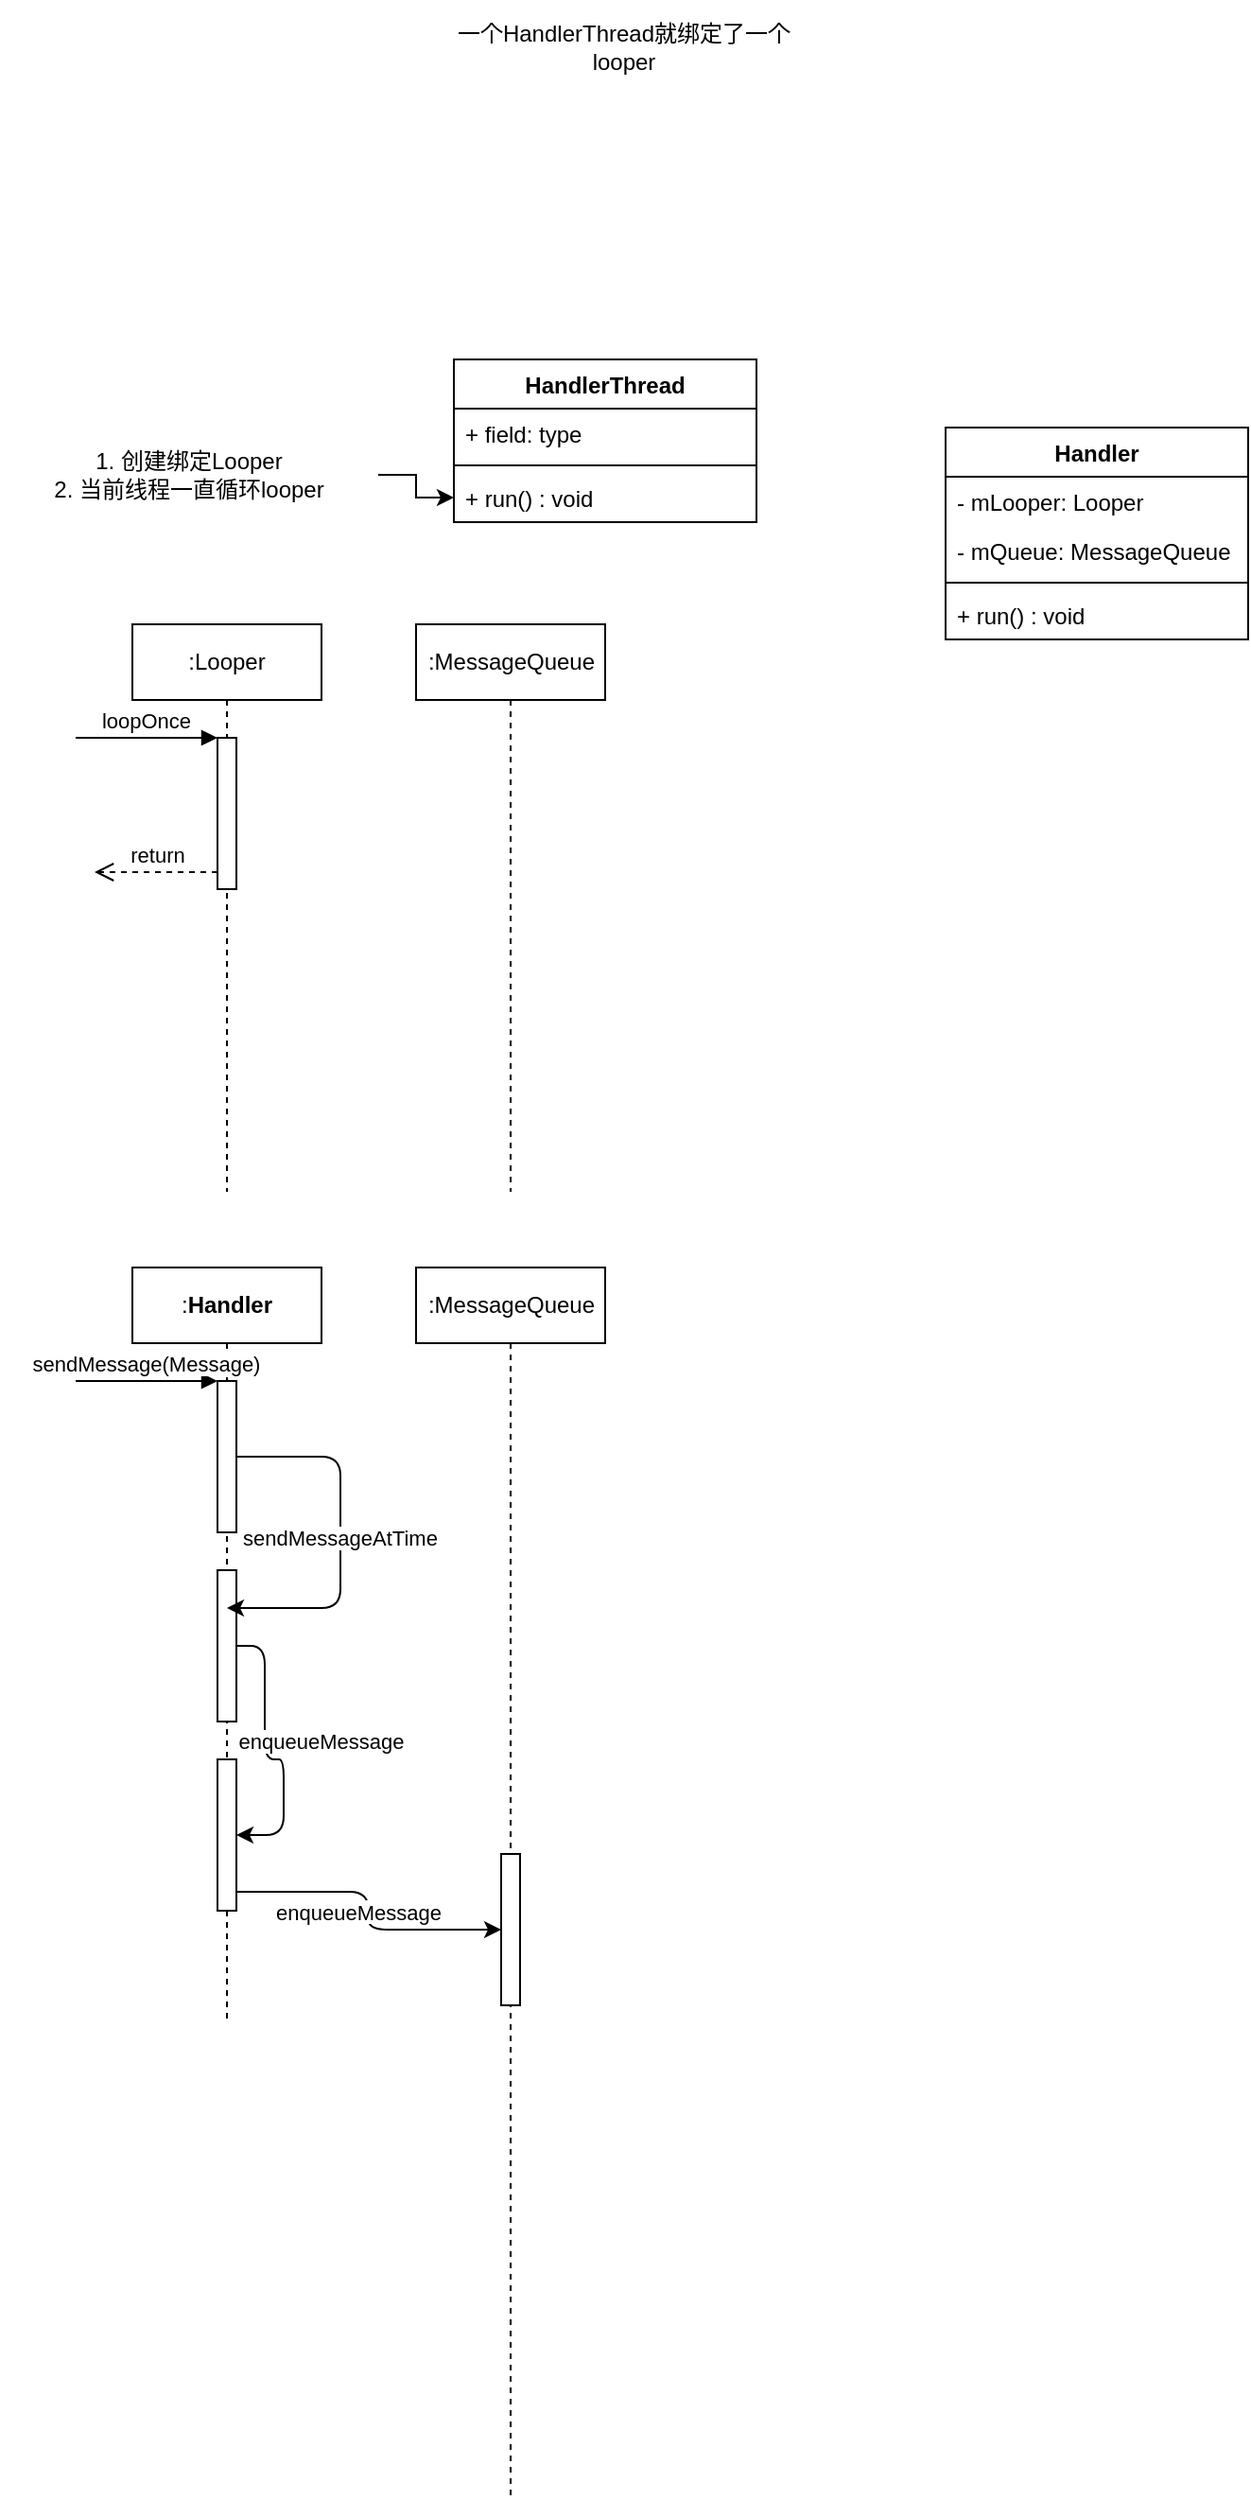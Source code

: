 <mxfile version="19.0.1" type="github">
  <diagram id="2qspyzf-ruP9NshNnaJj" name="Page-1">
    <mxGraphModel dx="2012" dy="616" grid="1" gridSize="10" guides="1" tooltips="1" connect="1" arrows="1" fold="1" page="1" pageScale="1" pageWidth="827" pageHeight="1169" math="0" shadow="0">
      <root>
        <mxCell id="0" />
        <mxCell id="1" parent="0" />
        <mxCell id="J98nXzrh9_PEmeKPfJ4L-1" value="HandlerThread" style="swimlane;fontStyle=1;align=center;verticalAlign=top;childLayout=stackLayout;horizontal=1;startSize=26;horizontalStack=0;resizeParent=1;resizeParentMax=0;resizeLast=0;collapsible=1;marginBottom=0;" vertex="1" parent="1">
          <mxGeometry x="150" y="240" width="160" height="86" as="geometry" />
        </mxCell>
        <mxCell id="J98nXzrh9_PEmeKPfJ4L-2" value="+ field: type" style="text;strokeColor=none;fillColor=none;align=left;verticalAlign=top;spacingLeft=4;spacingRight=4;overflow=hidden;rotatable=0;points=[[0,0.5],[1,0.5]];portConstraint=eastwest;" vertex="1" parent="J98nXzrh9_PEmeKPfJ4L-1">
          <mxGeometry y="26" width="160" height="26" as="geometry" />
        </mxCell>
        <mxCell id="J98nXzrh9_PEmeKPfJ4L-3" value="" style="line;strokeWidth=1;fillColor=none;align=left;verticalAlign=middle;spacingTop=-1;spacingLeft=3;spacingRight=3;rotatable=0;labelPosition=right;points=[];portConstraint=eastwest;" vertex="1" parent="J98nXzrh9_PEmeKPfJ4L-1">
          <mxGeometry y="52" width="160" height="8" as="geometry" />
        </mxCell>
        <mxCell id="J98nXzrh9_PEmeKPfJ4L-4" value="+ run() : void&#xa;" style="text;strokeColor=none;fillColor=none;align=left;verticalAlign=top;spacingLeft=4;spacingRight=4;overflow=hidden;rotatable=0;points=[[0,0.5],[1,0.5]];portConstraint=eastwest;" vertex="1" parent="J98nXzrh9_PEmeKPfJ4L-1">
          <mxGeometry y="60" width="160" height="26" as="geometry" />
        </mxCell>
        <mxCell id="J98nXzrh9_PEmeKPfJ4L-5" value="一个HandlerThread就绑定了一个looper" style="text;html=1;strokeColor=none;fillColor=none;align=center;verticalAlign=middle;whiteSpace=wrap;rounded=0;" vertex="1" parent="1">
          <mxGeometry x="140" y="50" width="200" height="50" as="geometry" />
        </mxCell>
        <mxCell id="J98nXzrh9_PEmeKPfJ4L-7" style="edgeStyle=orthogonalEdgeStyle;rounded=0;orthogonalLoop=1;jettySize=auto;html=1;" edge="1" parent="1" source="J98nXzrh9_PEmeKPfJ4L-6" target="J98nXzrh9_PEmeKPfJ4L-4">
          <mxGeometry relative="1" as="geometry" />
        </mxCell>
        <mxCell id="J98nXzrh9_PEmeKPfJ4L-6" value="1. 创建绑定Looper&lt;br&gt;2. 当前线程一直循环looper" style="text;html=1;strokeColor=none;fillColor=none;align=center;verticalAlign=middle;whiteSpace=wrap;rounded=0;" vertex="1" parent="1">
          <mxGeometry x="-90" y="276" width="200" height="50" as="geometry" />
        </mxCell>
        <mxCell id="J98nXzrh9_PEmeKPfJ4L-8" value=":Looper" style="shape=umlLifeline;perimeter=lifelinePerimeter;whiteSpace=wrap;html=1;container=1;collapsible=0;recursiveResize=0;outlineConnect=0;" vertex="1" parent="1">
          <mxGeometry x="-20" y="380" width="100" height="300" as="geometry" />
        </mxCell>
        <mxCell id="J98nXzrh9_PEmeKPfJ4L-19" value="" style="html=1;points=[];perimeter=orthogonalPerimeter;" vertex="1" parent="J98nXzrh9_PEmeKPfJ4L-8">
          <mxGeometry x="45" y="60" width="10" height="80" as="geometry" />
        </mxCell>
        <mxCell id="J98nXzrh9_PEmeKPfJ4L-20" value="loopOnce" style="verticalAlign=bottom;endArrow=block;entryX=0;entryY=0;rounded=0;" edge="1" target="J98nXzrh9_PEmeKPfJ4L-19" parent="J98nXzrh9_PEmeKPfJ4L-8">
          <mxGeometry relative="1" as="geometry">
            <mxPoint x="-30" y="60" as="sourcePoint" />
          </mxGeometry>
        </mxCell>
        <mxCell id="J98nXzrh9_PEmeKPfJ4L-21" value="return" style="html=1;verticalAlign=bottom;endArrow=open;dashed=1;endSize=8;exitX=0;exitY=0.95;rounded=0;" edge="1" parent="J98nXzrh9_PEmeKPfJ4L-8">
          <mxGeometry relative="1" as="geometry">
            <mxPoint x="-20" y="131" as="targetPoint" />
            <mxPoint x="45.0" y="131.0" as="sourcePoint" />
          </mxGeometry>
        </mxCell>
        <mxCell id="J98nXzrh9_PEmeKPfJ4L-9" value=":MessageQueue" style="shape=umlLifeline;perimeter=lifelinePerimeter;container=1;collapsible=0;recursiveResize=0;outlineConnect=0;html=1;" vertex="1" parent="1">
          <mxGeometry x="130" y="380" width="100" height="300" as="geometry" />
        </mxCell>
        <mxCell id="J98nXzrh9_PEmeKPfJ4L-22" value=":&lt;span style=&quot;font-weight: 700;&quot;&gt;Handler&lt;/span&gt;" style="shape=umlLifeline;perimeter=lifelinePerimeter;whiteSpace=wrap;html=1;container=1;collapsible=0;recursiveResize=0;outlineConnect=0;" vertex="1" parent="1">
          <mxGeometry x="-20" y="720" width="100" height="400" as="geometry" />
        </mxCell>
        <mxCell id="J98nXzrh9_PEmeKPfJ4L-23" value="" style="html=1;points=[];perimeter=orthogonalPerimeter;" vertex="1" parent="J98nXzrh9_PEmeKPfJ4L-22">
          <mxGeometry x="45" y="60" width="10" height="80" as="geometry" />
        </mxCell>
        <mxCell id="J98nXzrh9_PEmeKPfJ4L-24" value="sendMessage(Message)" style="verticalAlign=bottom;endArrow=block;entryX=0;entryY=0;rounded=0;" edge="1" parent="J98nXzrh9_PEmeKPfJ4L-22" target="J98nXzrh9_PEmeKPfJ4L-23">
          <mxGeometry relative="1" as="geometry">
            <mxPoint x="-30" y="60" as="sourcePoint" />
          </mxGeometry>
        </mxCell>
        <mxCell id="J98nXzrh9_PEmeKPfJ4L-39" value="enqueueMessage" style="edgeStyle=orthogonalEdgeStyle;rounded=1;orthogonalLoop=1;jettySize=auto;html=0;" edge="1" parent="J98nXzrh9_PEmeKPfJ4L-22" source="J98nXzrh9_PEmeKPfJ4L-32" target="J98nXzrh9_PEmeKPfJ4L-37">
          <mxGeometry x="0.133" y="22" relative="1" as="geometry">
            <Array as="points">
              <mxPoint x="70" y="200" />
              <mxPoint x="70" y="260" />
              <mxPoint x="80" y="260" />
              <mxPoint x="80" y="300" />
            </Array>
            <mxPoint x="-2" y="-10" as="offset" />
          </mxGeometry>
        </mxCell>
        <mxCell id="J98nXzrh9_PEmeKPfJ4L-32" value="" style="html=1;points=[];perimeter=orthogonalPerimeter;" vertex="1" parent="J98nXzrh9_PEmeKPfJ4L-22">
          <mxGeometry x="45" y="160" width="10" height="80" as="geometry" />
        </mxCell>
        <mxCell id="J98nXzrh9_PEmeKPfJ4L-33" value="sendMessageAtTime" style="edgeStyle=orthogonalEdgeStyle;rounded=1;orthogonalLoop=1;jettySize=auto;html=0;" edge="1" parent="J98nXzrh9_PEmeKPfJ4L-22" source="J98nXzrh9_PEmeKPfJ4L-23" target="J98nXzrh9_PEmeKPfJ4L-22">
          <mxGeometry relative="1" as="geometry">
            <Array as="points">
              <mxPoint x="110" y="100" />
              <mxPoint x="110" y="180" />
            </Array>
          </mxGeometry>
        </mxCell>
        <mxCell id="J98nXzrh9_PEmeKPfJ4L-37" value="" style="html=1;points=[];perimeter=orthogonalPerimeter;" vertex="1" parent="J98nXzrh9_PEmeKPfJ4L-22">
          <mxGeometry x="45" y="260" width="10" height="80" as="geometry" />
        </mxCell>
        <mxCell id="J98nXzrh9_PEmeKPfJ4L-26" value=":MessageQueue" style="shape=umlLifeline;perimeter=lifelinePerimeter;container=1;collapsible=0;recursiveResize=0;outlineConnect=0;html=1;" vertex="1" parent="1">
          <mxGeometry x="130" y="720" width="100" height="650" as="geometry" />
        </mxCell>
        <mxCell id="J98nXzrh9_PEmeKPfJ4L-35" value="" style="html=1;points=[];perimeter=orthogonalPerimeter;" vertex="1" parent="J98nXzrh9_PEmeKPfJ4L-26">
          <mxGeometry x="45" y="310" width="10" height="80" as="geometry" />
        </mxCell>
        <mxCell id="J98nXzrh9_PEmeKPfJ4L-27" value="Handler" style="swimlane;fontStyle=1;align=center;verticalAlign=top;childLayout=stackLayout;horizontal=1;startSize=26;horizontalStack=0;resizeParent=1;resizeParentMax=0;resizeLast=0;collapsible=1;marginBottom=0;" vertex="1" parent="1">
          <mxGeometry x="410" y="276" width="160" height="112" as="geometry" />
        </mxCell>
        <mxCell id="J98nXzrh9_PEmeKPfJ4L-28" value="- mLooper: Looper" style="text;strokeColor=none;fillColor=none;align=left;verticalAlign=top;spacingLeft=4;spacingRight=4;overflow=hidden;rotatable=0;points=[[0,0.5],[1,0.5]];portConstraint=eastwest;" vertex="1" parent="J98nXzrh9_PEmeKPfJ4L-27">
          <mxGeometry y="26" width="160" height="26" as="geometry" />
        </mxCell>
        <mxCell id="J98nXzrh9_PEmeKPfJ4L-31" value="- mQueue: MessageQueue" style="text;strokeColor=none;fillColor=none;align=left;verticalAlign=top;spacingLeft=4;spacingRight=4;overflow=hidden;rotatable=0;points=[[0,0.5],[1,0.5]];portConstraint=eastwest;" vertex="1" parent="J98nXzrh9_PEmeKPfJ4L-27">
          <mxGeometry y="52" width="160" height="26" as="geometry" />
        </mxCell>
        <mxCell id="J98nXzrh9_PEmeKPfJ4L-29" value="" style="line;strokeWidth=1;fillColor=none;align=left;verticalAlign=middle;spacingTop=-1;spacingLeft=3;spacingRight=3;rotatable=0;labelPosition=right;points=[];portConstraint=eastwest;" vertex="1" parent="J98nXzrh9_PEmeKPfJ4L-27">
          <mxGeometry y="78" width="160" height="8" as="geometry" />
        </mxCell>
        <mxCell id="J98nXzrh9_PEmeKPfJ4L-30" value="+ run() : void&#xa;" style="text;strokeColor=none;fillColor=none;align=left;verticalAlign=top;spacingLeft=4;spacingRight=4;overflow=hidden;rotatable=0;points=[[0,0.5],[1,0.5]];portConstraint=eastwest;" vertex="1" parent="J98nXzrh9_PEmeKPfJ4L-27">
          <mxGeometry y="86" width="160" height="26" as="geometry" />
        </mxCell>
        <mxCell id="J98nXzrh9_PEmeKPfJ4L-40" style="edgeStyle=orthogonalEdgeStyle;rounded=1;orthogonalLoop=1;jettySize=auto;html=0;" edge="1" parent="1" source="J98nXzrh9_PEmeKPfJ4L-37" target="J98nXzrh9_PEmeKPfJ4L-35">
          <mxGeometry relative="1" as="geometry">
            <Array as="points">
              <mxPoint x="105" y="1050" />
              <mxPoint x="105" y="1070" />
            </Array>
          </mxGeometry>
        </mxCell>
        <mxCell id="J98nXzrh9_PEmeKPfJ4L-41" value="enqueueMessage" style="edgeLabel;align=center;verticalAlign=middle;resizable=0;points=[];" vertex="1" connectable="0" parent="J98nXzrh9_PEmeKPfJ4L-40">
          <mxGeometry x="-0.379" y="1" relative="1" as="geometry">
            <mxPoint x="15" y="11" as="offset" />
          </mxGeometry>
        </mxCell>
      </root>
    </mxGraphModel>
  </diagram>
</mxfile>
